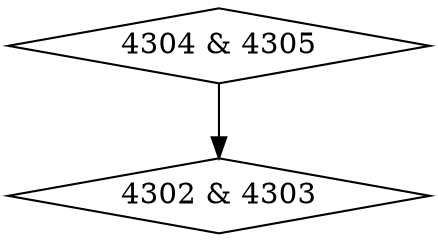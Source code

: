 digraph {
0 [label = "4302 & 4303", shape = diamond];
1 [label = "4304 & 4305", shape = diamond];
1->0;
}
